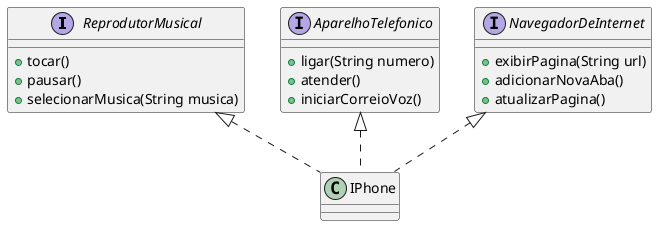 @startuml
interface ReprodutorMusical {
    + tocar()
    + pausar()
    + selecionarMusica(String musica)
}

interface AparelhoTelefonico {
    + ligar(String numero)
    + atender()
    + iniciarCorreioVoz()
}

interface NavegadorDeInternet {
    + exibirPagina(String url)
    + adicionarNovaAba()
    + atualizarPagina()
}

class IPhone implements ReprodutorMusical, AparelhoTelefonico, NavegadorDeInternet
@enduml
